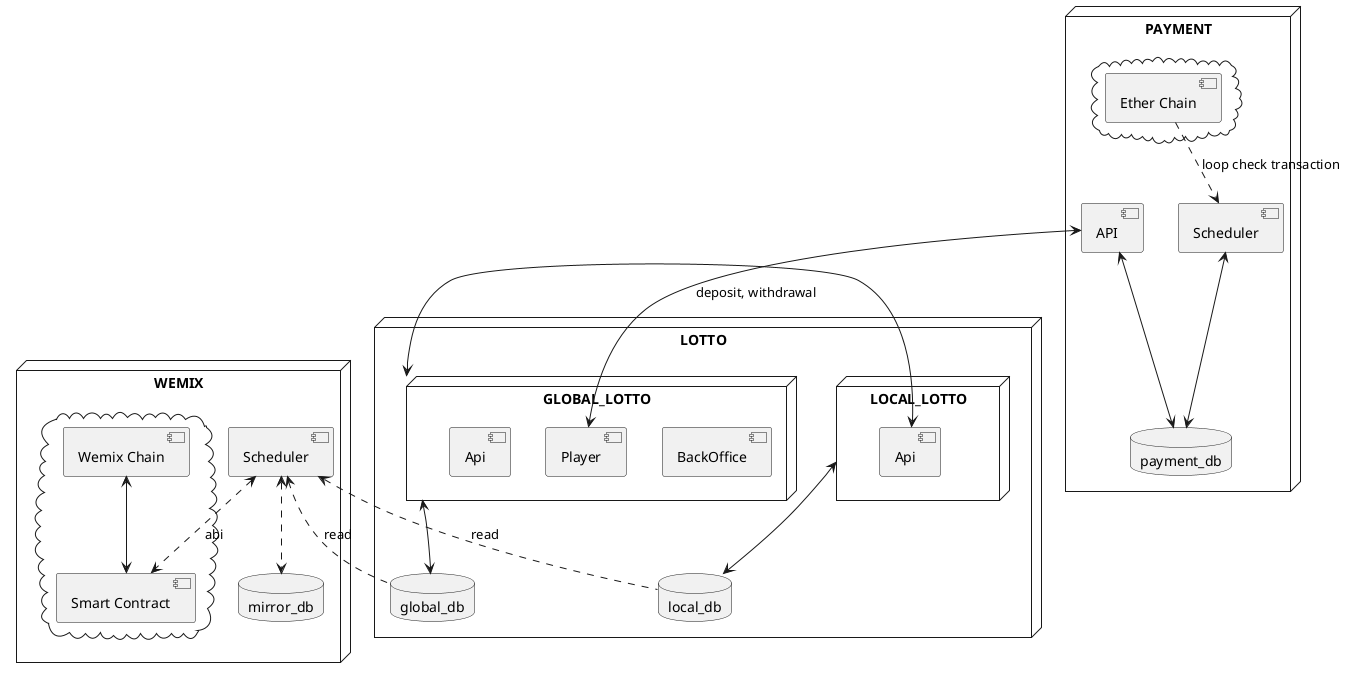 @startuml

'
node "LOTTO" {
    node "LOCAL_LOTTO" {
        [Api] as L_Api
    }
    node "GLOBAL_LOTTO" {
        [BackOffice] as G_BackOffice
        [Player] as G_Player
        [Api] as G_Api
    }

    database "global_db" {
    }
    database "local_db" {
    }

    GLOBAL_LOTTO <--> global_db
    GLOBAL_LOTTO <-> L_Api
    LOCAL_LOTTO <--> local_db
}
'


'
node "PAYMENT" {
    [API] as P_Api

    [BackOffice] as G_BackOffice
    [Scheduler] as P_Scheduler

    database "payment_db" {
    }

    cloud {
      [Ether Chain] as Ether_Chain
    }

    P_Api <--> payment_db
    P_Scheduler <--> payment_db
    Ether_Chain ..> P_Scheduler : loop check transaction
}
'


'
node "WEMIX" {
    [Scheduler] as Wemix_Mirror_Scheduler
    database "mirror_db" {
    }
    cloud {
      [Wemix Chain] as Wemix_Chain
      [Smart Contract] as Smart_Contract
      Wemix_Chain <--> Smart_Contract
    }
    Wemix_Mirror_Scheduler <..> mirror_db
    Wemix_Mirror_Scheduler <..> Smart_Contract : abi
}


P_Api <--> G_Player : deposit, withdrawal


Wemix_Mirror_Scheduler <.. local_db : read
Wemix_Mirror_Scheduler <.. global_db : read

@enduml
